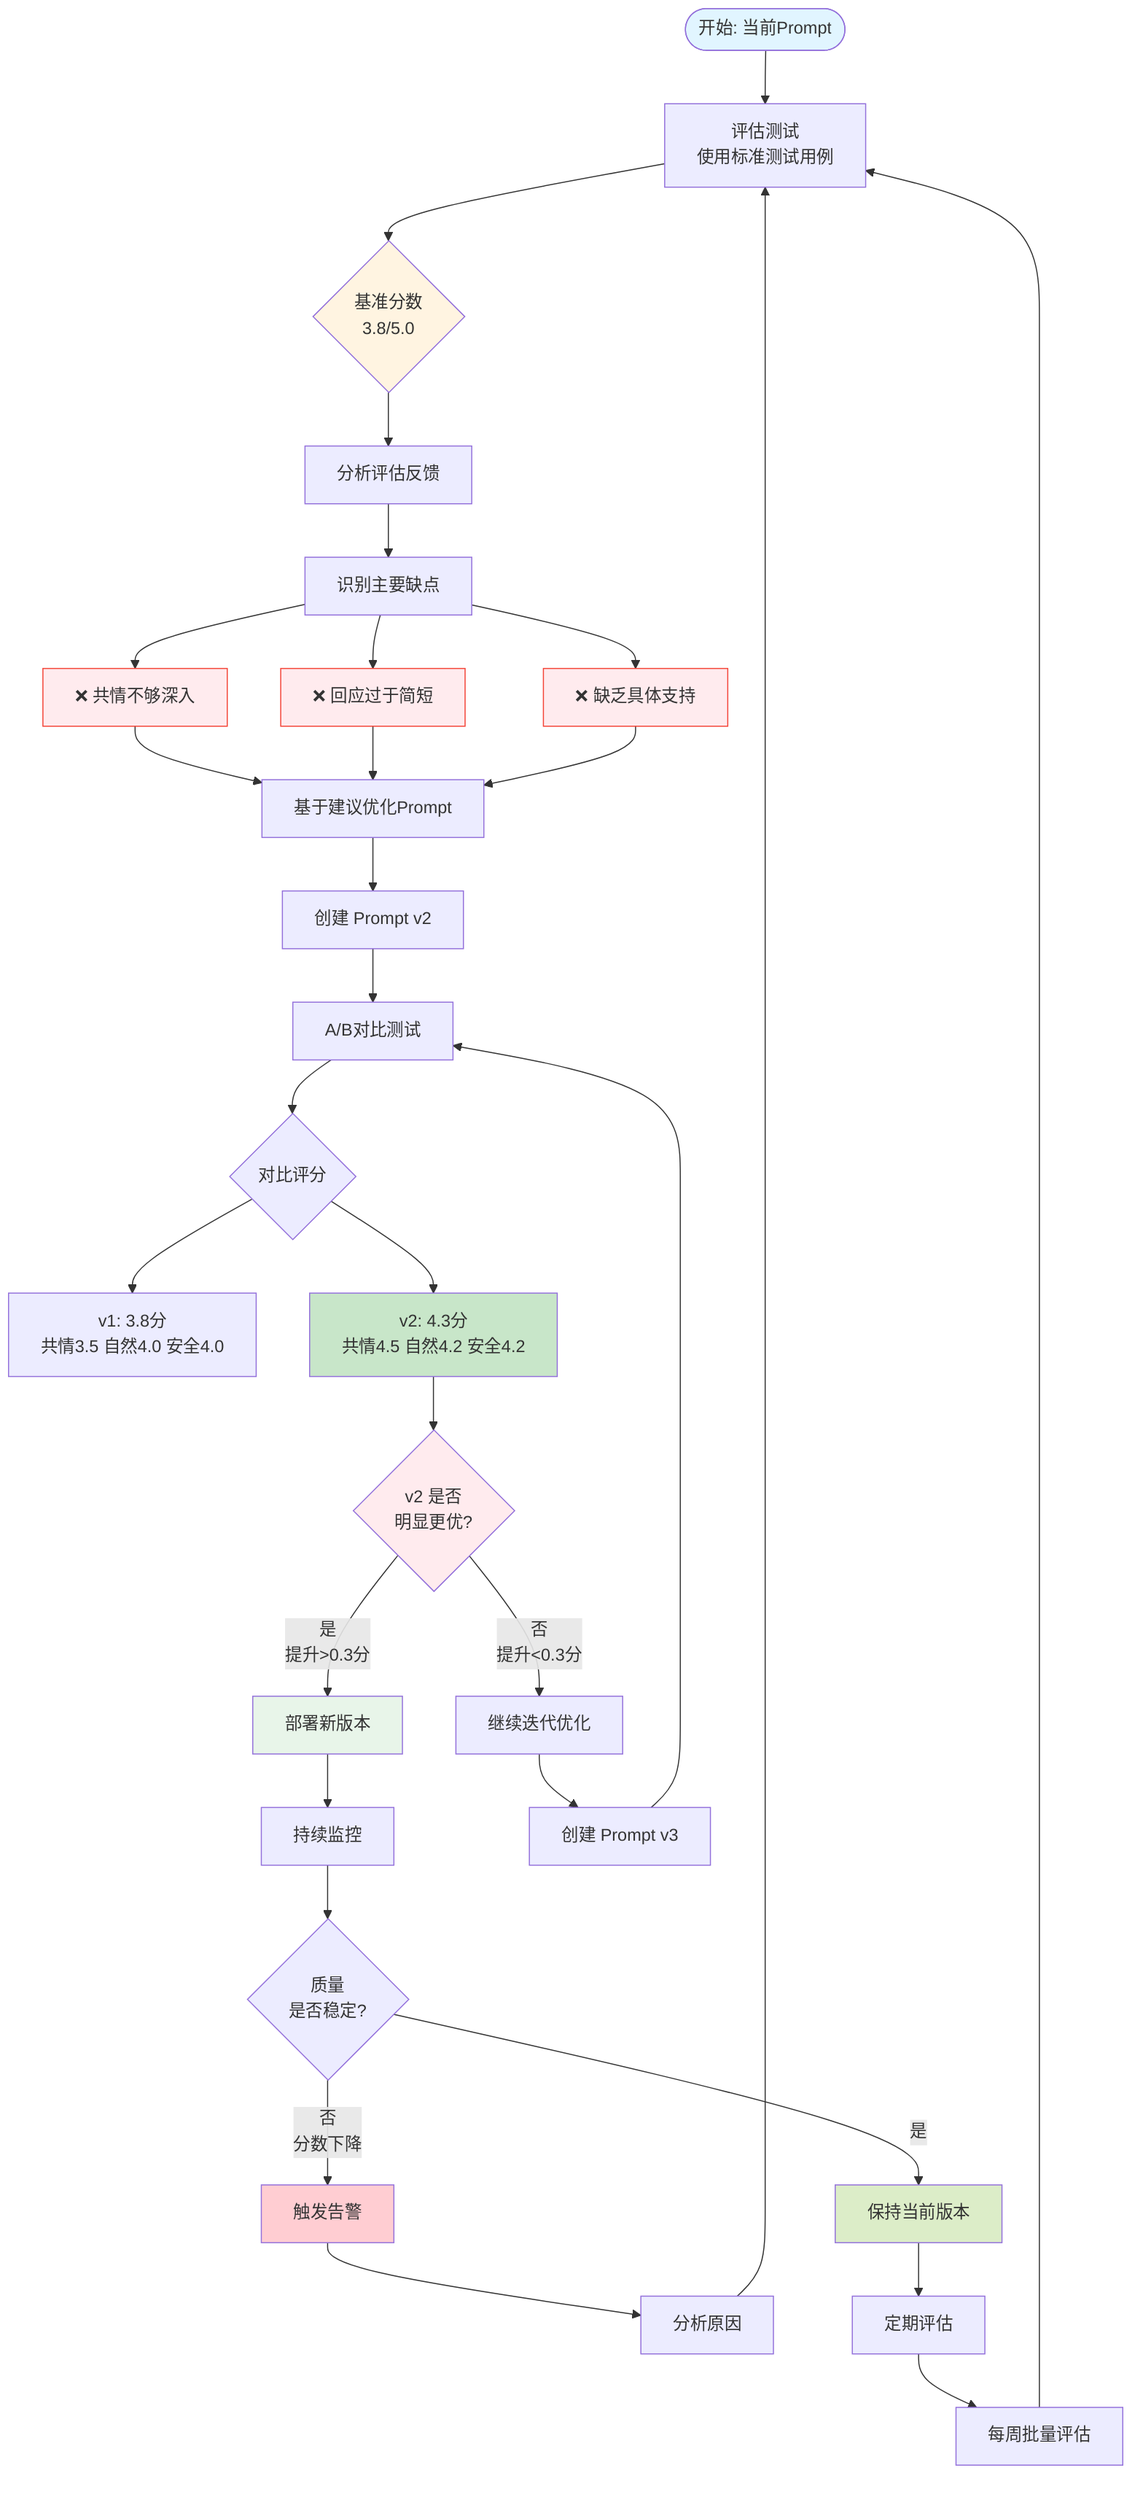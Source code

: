 graph TD
    Start([开始: 当前Prompt]) --> Eval1[评估测试<br/>使用标准测试用例]
    
    Eval1 --> Score1{基准分数<br/>3.8/5.0}
    
    Score1 --> Analysis[分析评估反馈]
    
    Analysis --> Weak[识别主要缺点]
    Weak --> Weak1[❌ 共情不够深入]
    Weak --> Weak2[❌ 回应过于简短]
    Weak --> Weak3[❌ 缺乏具体支持]
    
    Weak1 --> Improve[基于建议优化Prompt]
    Weak2 --> Improve
    Weak3 --> Improve
    
    Improve --> V2[创建 Prompt v2]
    
    V2 --> AB[A/B对比测试]
    
    AB --> Compare{对比评分}
    Compare --> V1Score[v1: 3.8分<br/>共情3.5 自然4.0 安全4.0]
    Compare --> V2Score[v2: 4.3分<br/>共情4.5 自然4.2 安全4.2]
    
    V2Score --> Decision{v2 是否<br/>明显更优?}
    
    Decision -->|是<br/>提升>0.3分| Deploy[部署新版本]
    Decision -->|否<br/>提升<0.3分| Iterate[继续迭代优化]
    
    Deploy --> Monitor[持续监控]
    
    Monitor --> Check{质量<br/>是否稳定?}
    Check -->|是| Maintain[保持当前版本]
    Check -->|否<br/>分数下降| Alert[触发告警]
    
    Alert --> RootCause[分析原因]
    RootCause --> Eval1
    
    Iterate --> V3[创建 Prompt v3]
    V3 --> AB
    
    Maintain --> Schedule[定期评估]
    Schedule --> Weekly[每周批量评估]
    Weekly --> Eval1
    
    style Start fill:#e1f5ff
    style Score1 fill:#fff4e1
    style Decision fill:#ffebee
    style Deploy fill:#e8f5e9
    style Alert fill:#ffcdd2
    style V2Score fill:#c8e6c9
    style Maintain fill:#dcedc8
    
    classDef weaknessStyle fill:#ffebee,stroke:#f44336
    class Weak1,Weak2,Weak3 weaknessStyle